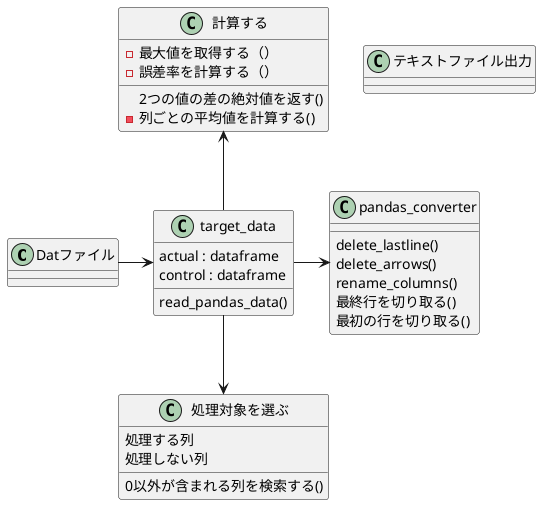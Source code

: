 @startuml sequence

Datファイル -> target_data

target_data -right-> pandas_converter
target_data -down-> 処理対象を選ぶ
target_data -up-> 計算する

class Datファイル

class target_data{
    actual : dataframe
    control : dataframe
    read_pandas_data()
}

class pandas_converter{
    delete_lastline()
    delete_arrows()
    rename_columns()
    最終行を切り取る()
    最初の行を切り取る()
}

class 処理対象を選ぶ{
    処理する列
    処理しない列
    0以外が含まれる列を検索する()
}

class 計算する{
    2つの値の差の絶対値を返す()
    - 列ごとの平均値を計算する()
    - 最大値を取得する（）
    - 誤差率を計算する（）
}

class テキストファイル出力{
}

@enduml